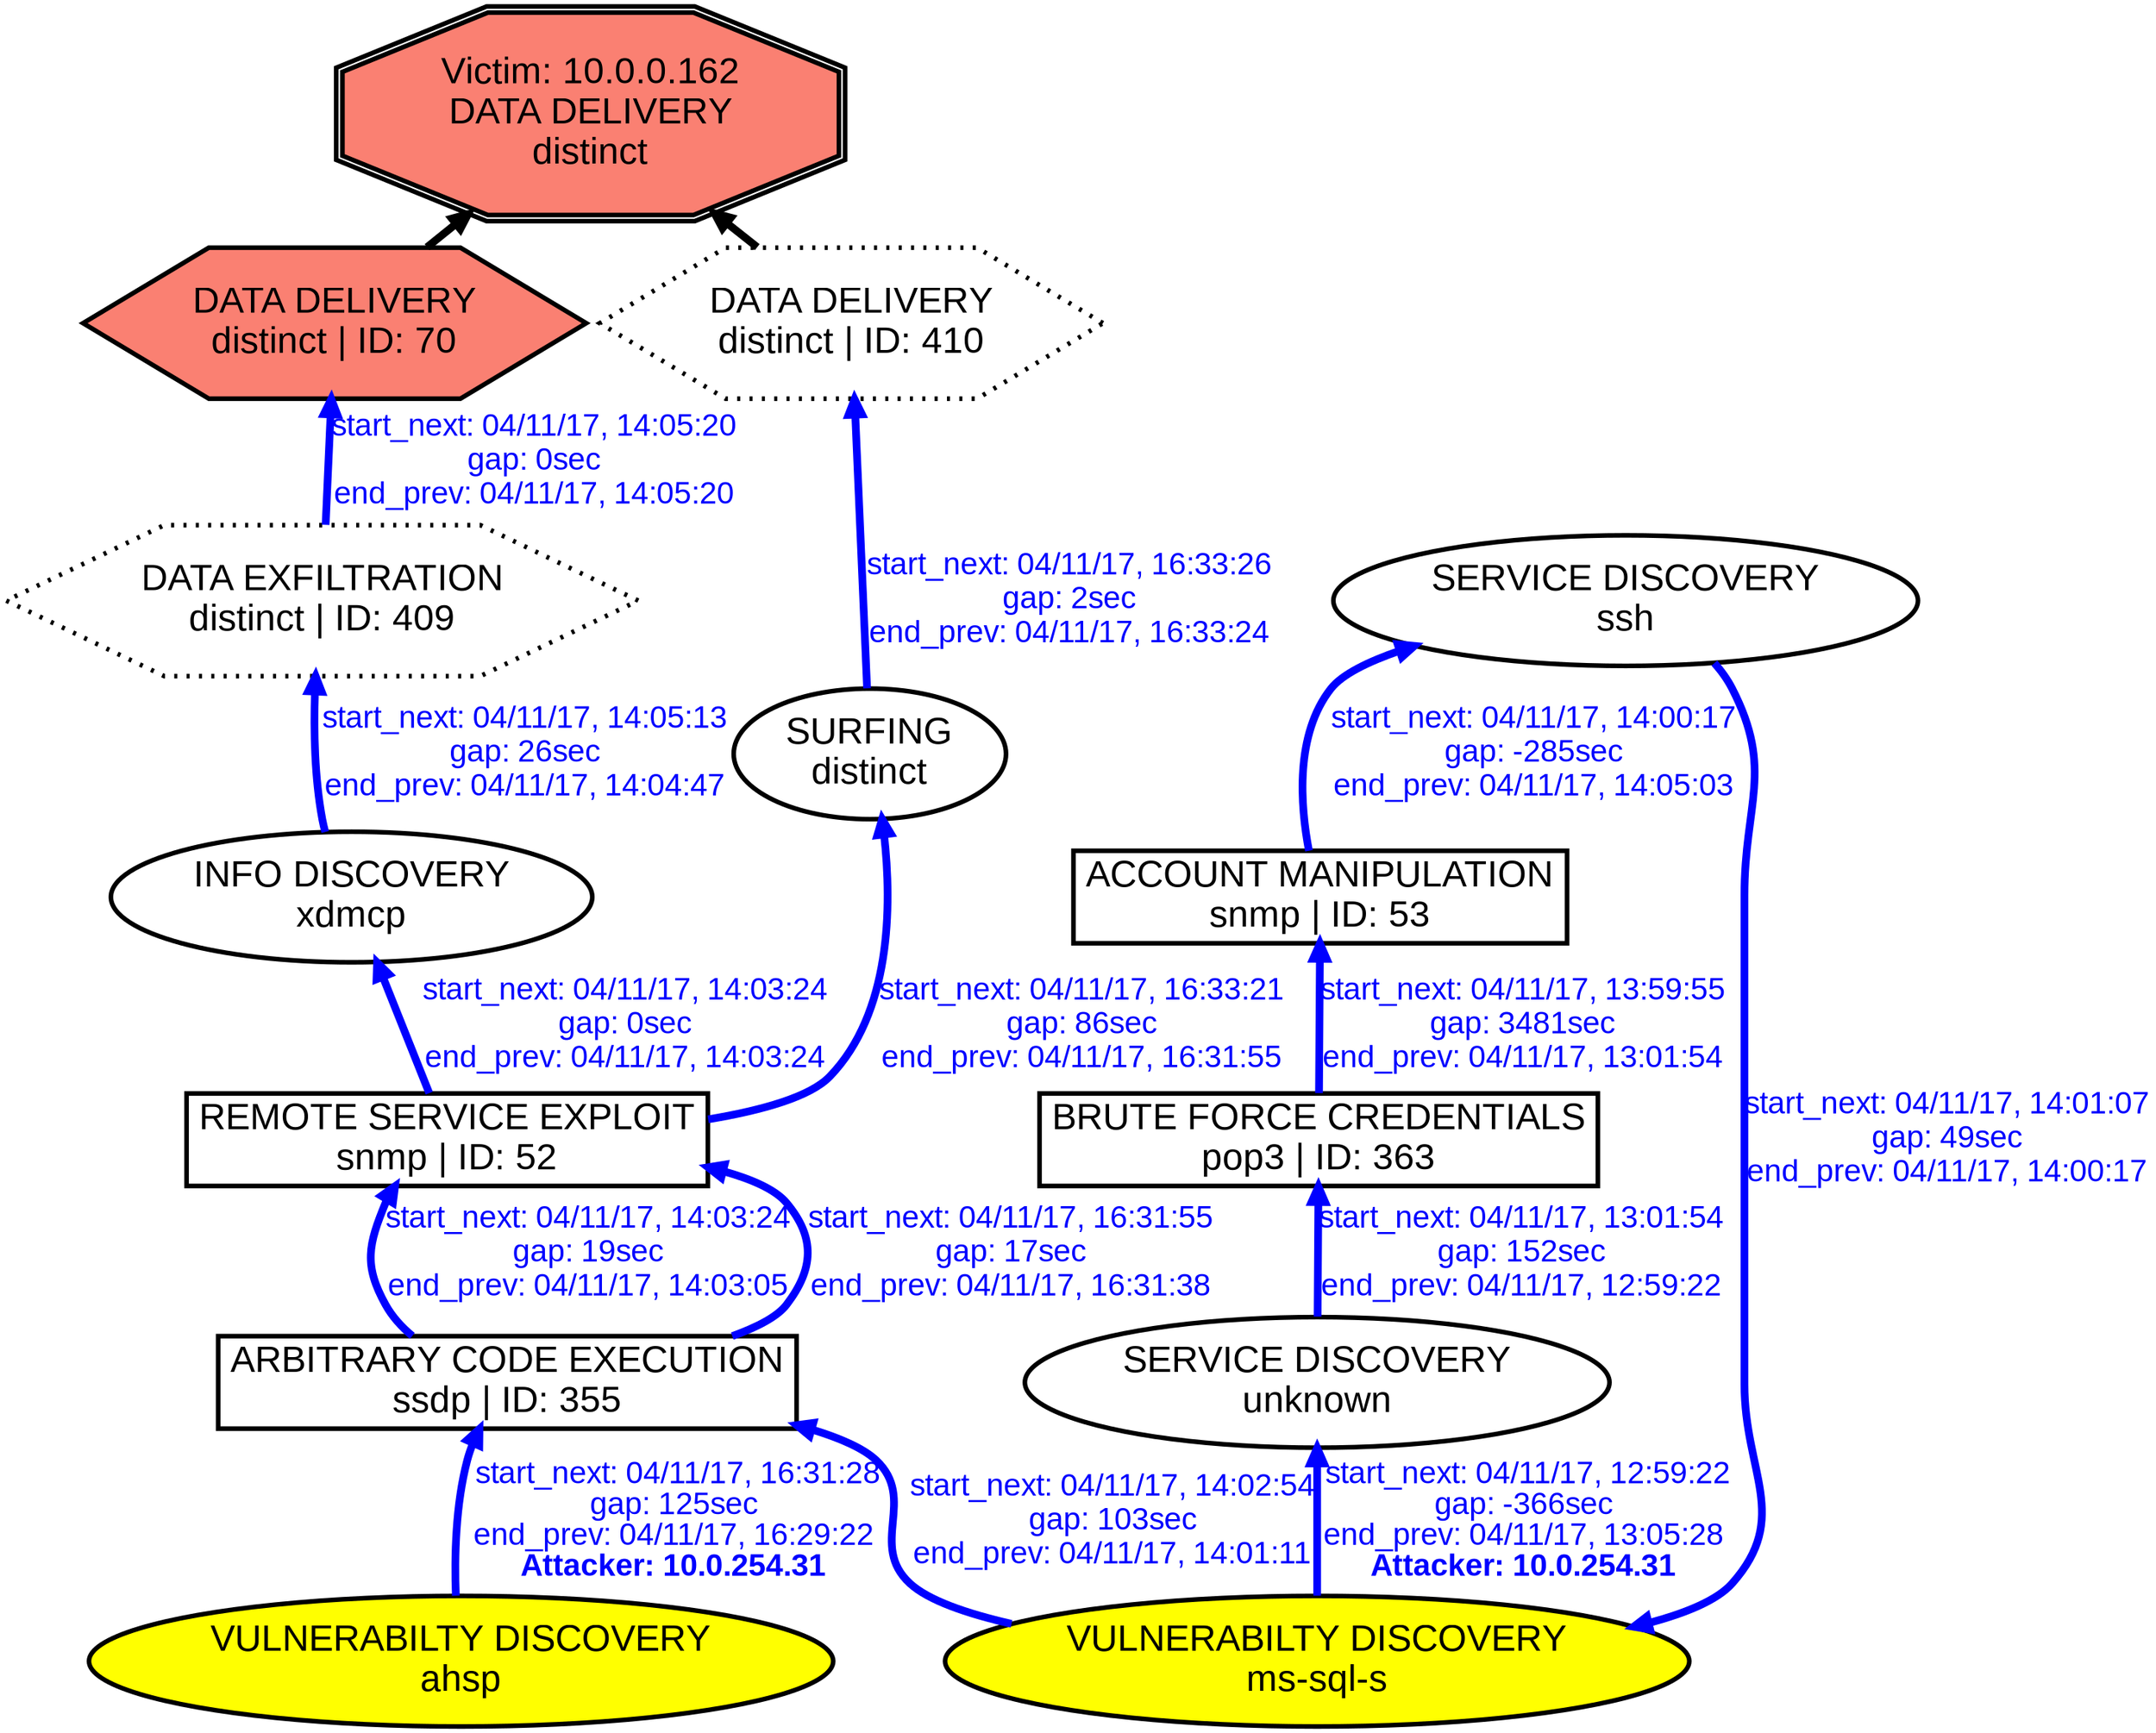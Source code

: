 digraph DATADELIVERYdistinct {
rankdir="BT"; 
 graph [ nodesep="0.1", ranksep="0.02"] 
 node [ fontname=Arial, fontsize=24,penwidth=3]; 
 edge [ fontname=Arial, fontsize=20,penwidth=5 ];
"Victim: 10.0.0.162
DATA DELIVERY
distinct" [shape=doubleoctagon, style=filled, fillcolor=salmon];
{ rank = max; "Victim: 10.0.0.162
DATA DELIVERY
distinct"}
"DATA DELIVERY
distinct | ID: 70" -> "Victim: 10.0.0.162
DATA DELIVERY
distinct"
"DATA DELIVERY
distinct | ID: 70" [style=filled, fillcolor= salmon]
"DATA DELIVERY
distinct | ID: 410" -> "Victim: 10.0.0.162
DATA DELIVERY
distinct"
"DATA DELIVERY
distinct | ID: 410" [style="filled,dotted", fillcolor= salmon]
{ rank=same; "DATA DELIVERY
distinct | ID: 70" "DATA DELIVERY
distinct | ID: 410"}
"VULNERABILTY DISCOVERY
ms-sql-s" [style=filled, fillcolor= yellow]
"VULNERABILTY DISCOVERY
ms-sql-s" -> "SERVICE DISCOVERY
unknown" [ color=blue] [label=<<font color="blue"> start_next: 04/11/17, 12:59:22<br/>gap: -366sec<br/>end_prev: 04/11/17, 13:05:28</font><br/><font color="blue"><b>Attacker: 10.0.254.31</b></font>>]
"SERVICE DISCOVERY
unknown" -> "BRUTE FORCE CREDENTIALS
pop3 | ID: 363" [ label="start_next: 04/11/17, 13:01:54
gap: 152sec
end_prev: 04/11/17, 12:59:22"][ fontcolor="blue" color=blue]
"BRUTE FORCE CREDENTIALS
pop3 | ID: 363" -> "ACCOUNT MANIPULATION
snmp | ID: 53" [ label="start_next: 04/11/17, 13:59:55
gap: 3481sec
end_prev: 04/11/17, 13:01:54"][ fontcolor="blue" color=blue]
"ACCOUNT MANIPULATION
snmp | ID: 53" -> "SERVICE DISCOVERY
ssh" [ label="start_next: 04/11/17, 14:00:17
gap: -285sec
end_prev: 04/11/17, 14:05:03"][ fontcolor="blue" color=blue]
"SERVICE DISCOVERY
ssh" -> "VULNERABILTY DISCOVERY
ms-sql-s" [ label="start_next: 04/11/17, 14:01:07
gap: 49sec
end_prev: 04/11/17, 14:00:17"][ fontcolor="blue" color=blue]
"VULNERABILTY DISCOVERY
ms-sql-s" -> "ARBITRARY CODE EXECUTION
ssdp | ID: 355" [ label="start_next: 04/11/17, 14:02:54
gap: 103sec
end_prev: 04/11/17, 14:01:11"][ fontcolor="blue" color=blue]
"ARBITRARY CODE EXECUTION
ssdp | ID: 355" -> "REMOTE SERVICE EXPLOIT
snmp | ID: 52" [ label="start_next: 04/11/17, 14:03:24
gap: 19sec
end_prev: 04/11/17, 14:03:05"][ fontcolor="blue" color=blue]
"REMOTE SERVICE EXPLOIT
snmp | ID: 52" -> "INFO DISCOVERY
xdmcp" [ label="start_next: 04/11/17, 14:03:24
gap: 0sec
end_prev: 04/11/17, 14:03:24"][ fontcolor="blue" color=blue]
"INFO DISCOVERY
xdmcp" -> "DATA EXFILTRATION
distinct | ID: 409" [ label="start_next: 04/11/17, 14:05:13
gap: 26sec
end_prev: 04/11/17, 14:04:47"][ fontcolor="blue" color=blue]
"DATA EXFILTRATION
distinct | ID: 409" -> "DATA DELIVERY
distinct | ID: 70" [ label="start_next: 04/11/17, 14:05:20
gap: 0sec
end_prev: 04/11/17, 14:05:20"][ fontcolor="blue" color=blue]
"VULNERABILTY DISCOVERY
ahsp" [style=filled, fillcolor= yellow]
"VULNERABILTY DISCOVERY
ahsp" -> "ARBITRARY CODE EXECUTION
ssdp | ID: 355" [ color=blue] [label=<<font color="blue"> start_next: 04/11/17, 16:31:28<br/>gap: 125sec<br/>end_prev: 04/11/17, 16:29:22</font><br/><font color="blue"><b>Attacker: 10.0.254.31</b></font>>]
"ARBITRARY CODE EXECUTION
ssdp | ID: 355" -> "REMOTE SERVICE EXPLOIT
snmp | ID: 52" [ label="start_next: 04/11/17, 16:31:55
gap: 17sec
end_prev: 04/11/17, 16:31:38"][ fontcolor="blue" color=blue]
"REMOTE SERVICE EXPLOIT
snmp | ID: 52" -> "SURFING
distinct" [ label="start_next: 04/11/17, 16:33:21
gap: 86sec
end_prev: 04/11/17, 16:31:55"][ fontcolor="blue" color=blue]
"SURFING
distinct" -> "DATA DELIVERY
distinct | ID: 410" [ label="start_next: 04/11/17, 16:33:26
gap: 2sec
end_prev: 04/11/17, 16:33:24"][ fontcolor="blue" color=blue]
"VULNERABILTY DISCOVERY
ms-sql-s" [shape=oval]
"VULNERABILTY DISCOVERY
ms-sql-s" [tooltip="ET POLICY Suspicious inbound to MSSQL port 1433
ET POLICY Suspicious inbound to mSQL port 4333
ET POLICY Suspicious inbound to Oracle SQL port 1521
ET POLICY Suspicious inbound to PostgreSQL port 5432"]
"SERVICE DISCOVERY
unknown" [shape=oval]
"SERVICE DISCOVERY
unknown" [tooltip="ET SCAN Potential VNC Scan 5800-5820"]
"BRUTE FORCE CREDENTIALS
pop3 | ID: 363" [shape=box]
"BRUTE FORCE CREDENTIALS
pop3 | ID: 363" [tooltip="ET SCAN Rapid POP3 Connections - Possible Brute Force Attack"]
"ACCOUNT MANIPULATION
snmp | ID: 53" [shape=box]
"ACCOUNT MANIPULATION
snmp | ID: 53" [tooltip="GPL SNMP private access udp
GPL SNMP public access udp"]
"SERVICE DISCOVERY
ssh" [shape=oval]
"SERVICE DISCOVERY
ssh" [tooltip="ET SCAN Potential SSH Scan"]
"ARBITRARY CODE EXECUTION
ssdp | ID: 355" [shape=box]
"ARBITRARY CODE EXECUTION
ssdp | ID: 355" [tooltip="GPL MISC UPnP malformed advertisement"]
"REMOTE SERVICE EXPLOIT
snmp | ID: 52" [shape=box]
"REMOTE SERVICE EXPLOIT
snmp | ID: 52" [tooltip="ET SNMP Samsung Printer SNMP Hardcode RW Community String"]
"INFO DISCOVERY
xdmcp" [shape=oval]
"INFO DISCOVERY
xdmcp" [tooltip="GPL WEB_SERVER mod_gzip_status access
GPL RPC xdmcp info query"]
"DATA EXFILTRATION
distinct | ID: 409" [style="dotted", shape=hexagon]
"DATA EXFILTRATION
distinct | ID: 409" [tooltip="ET WEB_SPECIFIC_APPS PHP-CGI query string parameter vulnerability"]
"DATA DELIVERY
distinct | ID: 70" [shape=hexagon]
"DATA DELIVERY
distinct | ID: 70" [tooltip="ET WEB_SERVER PHP Possible php Remote File Inclusion Attempt
ET WEB_SERVER PHP tags in HTTP POST"]
"VULNERABILTY DISCOVERY
ahsp" [shape=oval]
"VULNERABILTY DISCOVERY
ahsp" [tooltip="ET POLICY Suspicious inbound to mSQL port 4333"]
"SURFING
distinct" [shape=oval]
"SURFING
distinct" [tooltip="ET WEB_SERVER WEB-PHP phpinfo access"]
"DATA DELIVERY
distinct | ID: 410" [style="dotted", shape=hexagon]
"DATA DELIVERY
distinct | ID: 410" [tooltip="ET WEB_SERVER PHP Possible php Remote File Inclusion Attempt
ET WEB_SERVER PHP tags in HTTP POST
GPL WEB_SERVER perl post attempt"]
}
